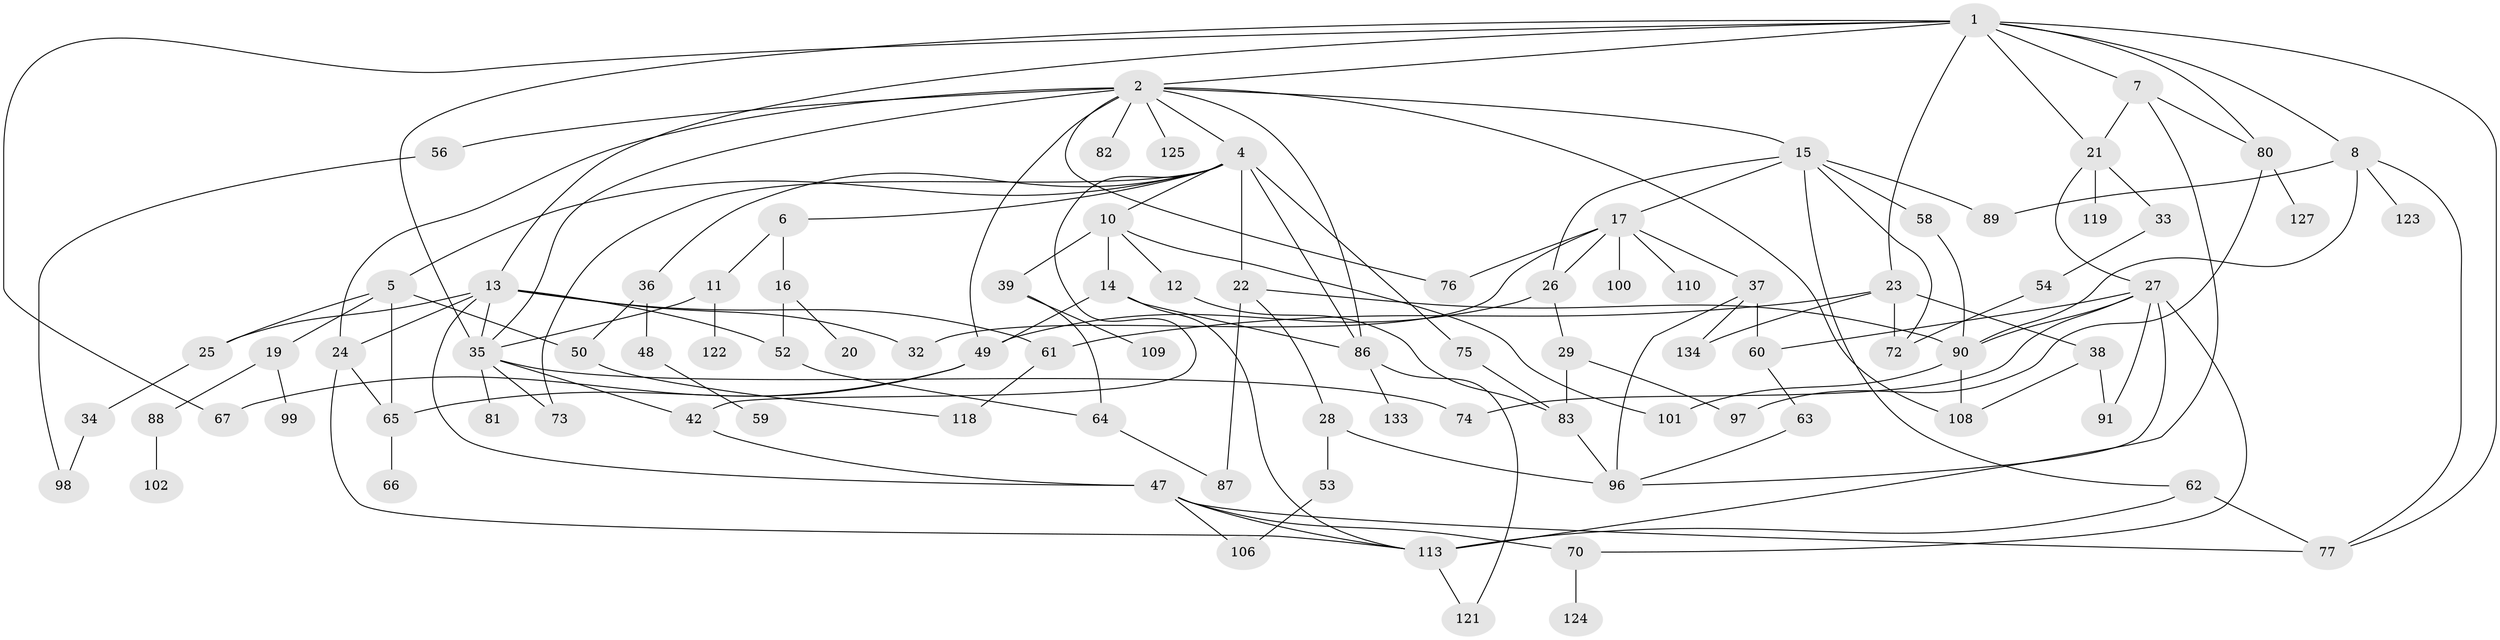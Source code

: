 // Generated by graph-tools (version 1.1) at 2025/51/02/27/25 19:51:38]
// undirected, 92 vertices, 148 edges
graph export_dot {
graph [start="1"]
  node [color=gray90,style=filled];
  1 [super="+31"];
  2 [super="+3"];
  4 [super="+18"];
  5 [super="+55"];
  6 [super="+9"];
  7 [super="+30"];
  8 [super="+132"];
  10;
  11 [super="+84"];
  12 [super="+44"];
  13 [super="+117"];
  14;
  15 [super="+41"];
  16;
  17 [super="+46"];
  19;
  20;
  21;
  22;
  23 [super="+79"];
  24 [super="+126"];
  25 [super="+93"];
  26 [super="+114"];
  27 [super="+51"];
  28 [super="+43"];
  29;
  32;
  33;
  34;
  35 [super="+69"];
  36 [super="+40"];
  37 [super="+129"];
  38 [super="+103"];
  39 [super="+57"];
  42 [super="+45"];
  47 [super="+71"];
  48;
  49 [super="+120"];
  50 [super="+68"];
  52 [super="+115"];
  53;
  54;
  56 [super="+104"];
  58;
  59;
  60;
  61;
  62;
  63;
  64;
  65;
  66;
  67 [super="+94"];
  70 [super="+107"];
  72;
  73 [super="+78"];
  74;
  75;
  76;
  77 [super="+130"];
  80 [super="+95"];
  81;
  82;
  83 [super="+85"];
  86 [super="+112"];
  87 [super="+105"];
  88 [super="+131"];
  89;
  90 [super="+92"];
  91;
  96 [super="+111"];
  97;
  98;
  99;
  100;
  101;
  102;
  106 [super="+128"];
  108;
  109;
  110;
  113 [super="+116"];
  118;
  119;
  121;
  122;
  123;
  124;
  125;
  127;
  133;
  134;
  1 -- 2;
  1 -- 7;
  1 -- 8;
  1 -- 13;
  1 -- 23;
  1 -- 67;
  1 -- 21;
  1 -- 80;
  1 -- 35;
  1 -- 77;
  2 -- 56;
  2 -- 125;
  2 -- 108;
  2 -- 49;
  2 -- 35;
  2 -- 4;
  2 -- 82;
  2 -- 76;
  2 -- 15;
  2 -- 86;
  2 -- 24;
  4 -- 5;
  4 -- 6;
  4 -- 10;
  4 -- 42;
  4 -- 73;
  4 -- 75;
  4 -- 86;
  4 -- 36;
  4 -- 22;
  5 -- 19;
  5 -- 25;
  5 -- 65;
  5 -- 50;
  6 -- 16;
  6 -- 11;
  7 -- 21;
  7 -- 113;
  7 -- 80;
  8 -- 89;
  8 -- 123;
  8 -- 90;
  8 -- 77;
  10 -- 12;
  10 -- 14;
  10 -- 39;
  10 -- 101;
  11 -- 35;
  11 -- 122;
  12 -- 83;
  13 -- 24;
  13 -- 32;
  13 -- 47;
  13 -- 52;
  13 -- 61;
  13 -- 25;
  13 -- 35;
  14 -- 86;
  14 -- 49;
  14 -- 113;
  15 -- 17;
  15 -- 62;
  15 -- 58;
  15 -- 72;
  15 -- 89;
  15 -- 26;
  16 -- 20;
  16 -- 52 [weight=2];
  17 -- 26;
  17 -- 37;
  17 -- 110;
  17 -- 32;
  17 -- 100;
  17 -- 76;
  19 -- 88;
  19 -- 99;
  21 -- 27;
  21 -- 33;
  21 -- 119;
  22 -- 28;
  22 -- 90;
  22 -- 87;
  23 -- 38;
  23 -- 61;
  23 -- 72;
  23 -- 134;
  24 -- 113;
  24 -- 65;
  25 -- 34;
  26 -- 29;
  26 -- 49;
  27 -- 60;
  27 -- 90;
  27 -- 96;
  27 -- 91;
  27 -- 70;
  27 -- 74;
  28 -- 53;
  28 -- 96;
  29 -- 97;
  29 -- 83;
  33 -- 54;
  34 -- 98;
  35 -- 81;
  35 -- 74;
  35 -- 73;
  35 -- 42;
  36 -- 48;
  36 -- 50;
  37 -- 134;
  37 -- 60;
  37 -- 96;
  38 -- 91;
  38 -- 108;
  39 -- 64;
  39 -- 109;
  42 -- 47;
  47 -- 70;
  47 -- 113;
  47 -- 77;
  47 -- 106;
  48 -- 59;
  49 -- 65;
  49 -- 67;
  50 -- 118;
  52 -- 64;
  53 -- 106;
  54 -- 72;
  56 -- 98;
  58 -- 90;
  60 -- 63;
  61 -- 118;
  62 -- 77;
  62 -- 113;
  63 -- 96;
  64 -- 87;
  65 -- 66;
  70 -- 124;
  75 -- 83 [weight=2];
  80 -- 97;
  80 -- 127;
  83 -- 96;
  86 -- 133;
  86 -- 121;
  88 -- 102;
  90 -- 101;
  90 -- 108;
  113 -- 121;
}
